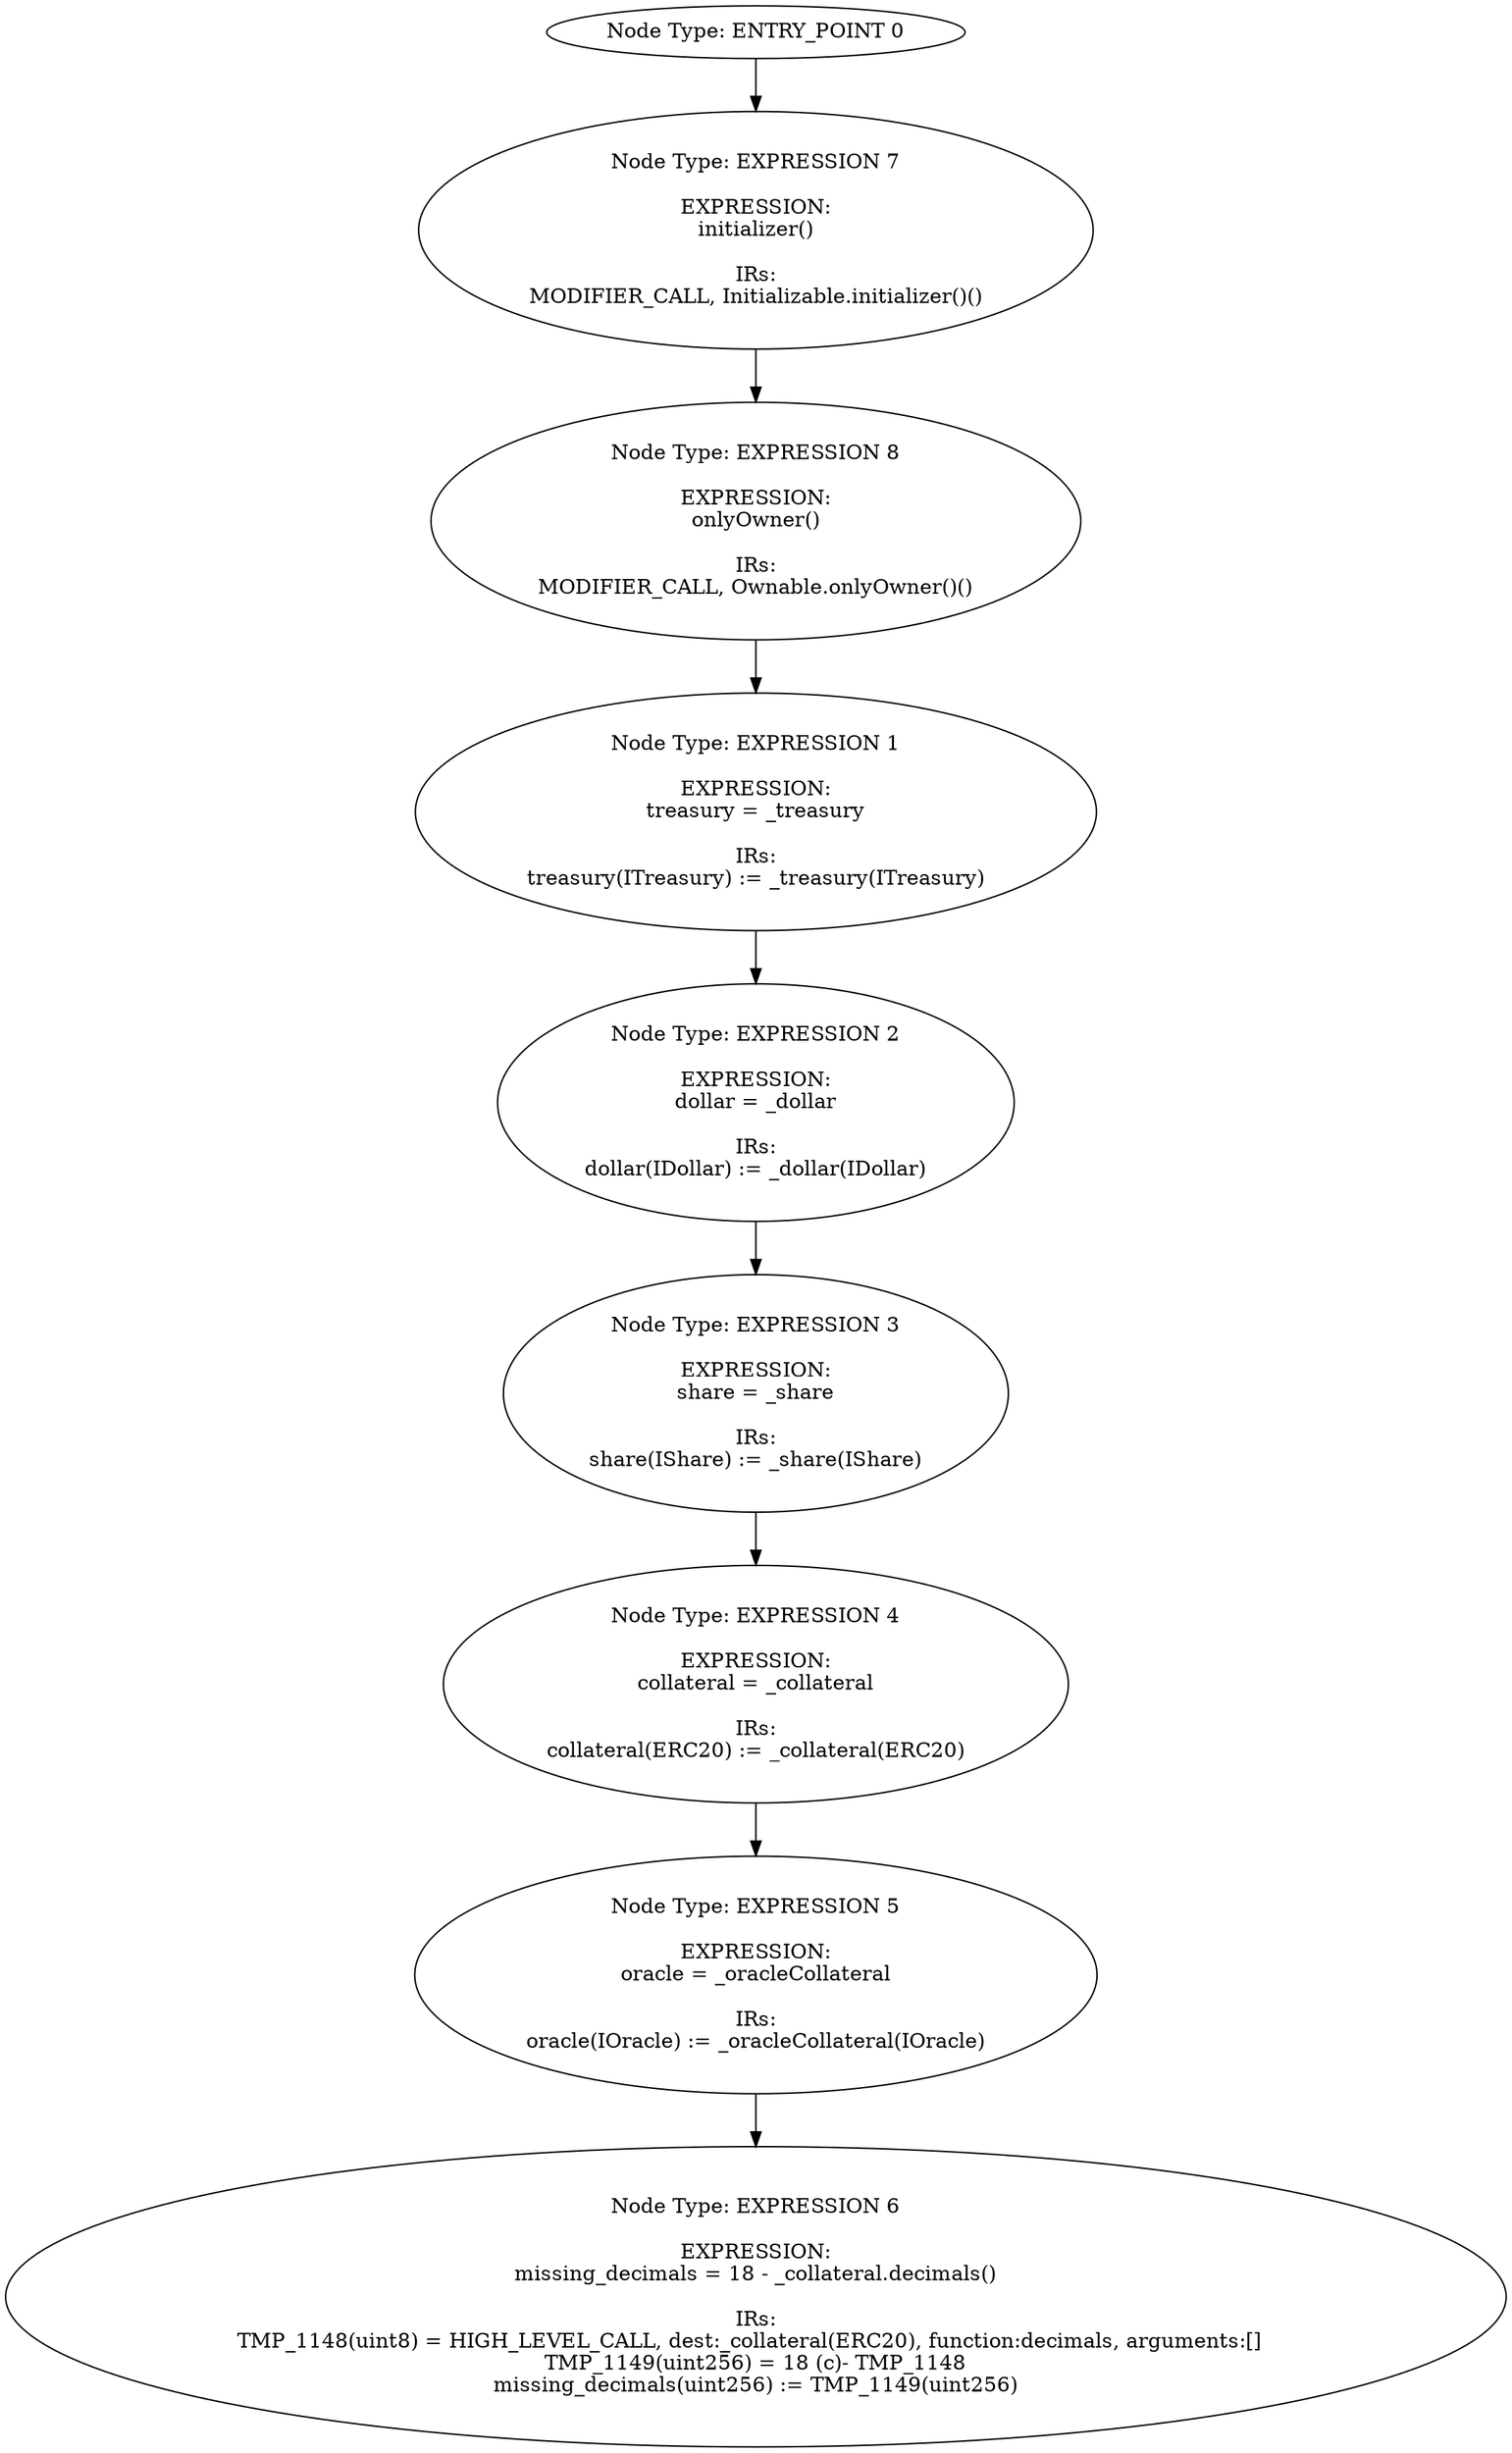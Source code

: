 digraph{
0[label="Node Type: ENTRY_POINT 0
"];
0->7;
1[label="Node Type: EXPRESSION 1

EXPRESSION:
treasury = _treasury

IRs:
treasury(ITreasury) := _treasury(ITreasury)"];
1->2;
2[label="Node Type: EXPRESSION 2

EXPRESSION:
dollar = _dollar

IRs:
dollar(IDollar) := _dollar(IDollar)"];
2->3;
3[label="Node Type: EXPRESSION 3

EXPRESSION:
share = _share

IRs:
share(IShare) := _share(IShare)"];
3->4;
4[label="Node Type: EXPRESSION 4

EXPRESSION:
collateral = _collateral

IRs:
collateral(ERC20) := _collateral(ERC20)"];
4->5;
5[label="Node Type: EXPRESSION 5

EXPRESSION:
oracle = _oracleCollateral

IRs:
oracle(IOracle) := _oracleCollateral(IOracle)"];
5->6;
6[label="Node Type: EXPRESSION 6

EXPRESSION:
missing_decimals = 18 - _collateral.decimals()

IRs:
TMP_1148(uint8) = HIGH_LEVEL_CALL, dest:_collateral(ERC20), function:decimals, arguments:[]  
TMP_1149(uint256) = 18 (c)- TMP_1148
missing_decimals(uint256) := TMP_1149(uint256)"];
7[label="Node Type: EXPRESSION 7

EXPRESSION:
initializer()

IRs:
MODIFIER_CALL, Initializable.initializer()()"];
7->8;
8[label="Node Type: EXPRESSION 8

EXPRESSION:
onlyOwner()

IRs:
MODIFIER_CALL, Ownable.onlyOwner()()"];
8->1;
}
